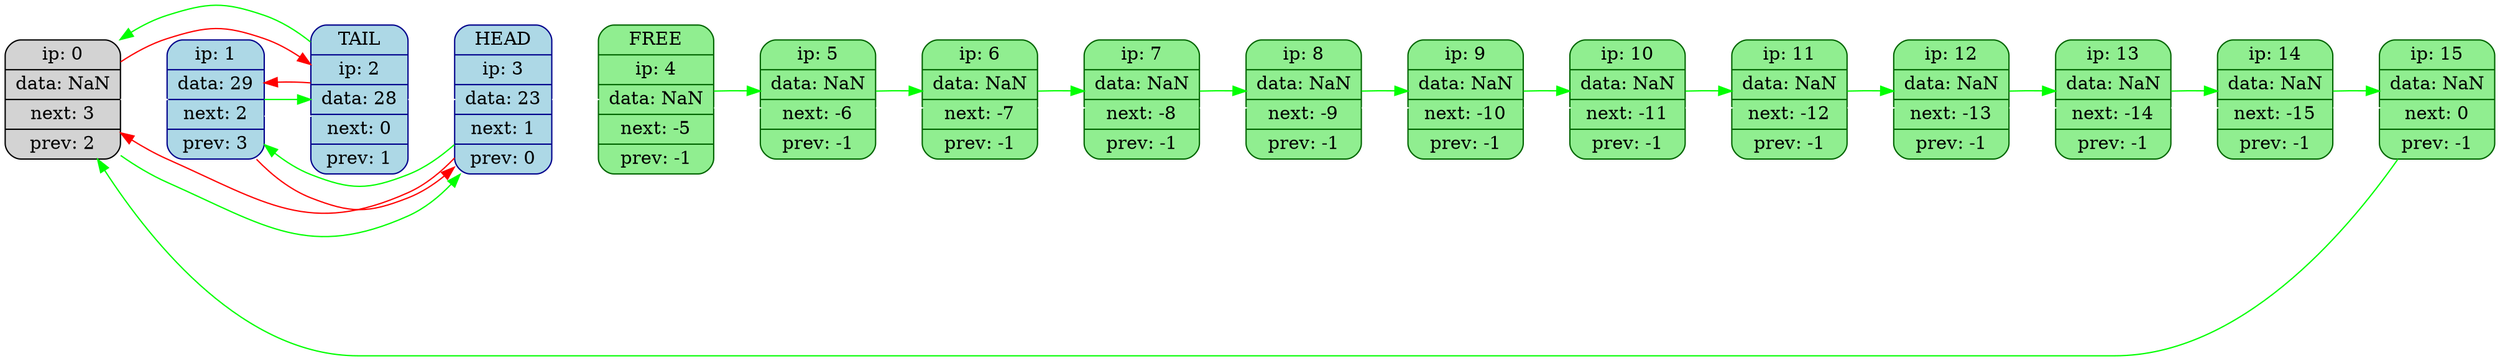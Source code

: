 digraph structs {
rankdir=LR;
node[color="black",fontsize=14];
edge[color="darkblue",fontcolor="yellow",fontsize=12];
0 [shape=Mrecord, style=filled, fillcolor="lightgray", color = black, label=" ip: 0 | data: NaN| next: 3| prev: 2" ];
1 [shape=Mrecord, style=filled, fillcolor="lightblue", color = darkblue, label=" ip: 1 | data: 29| next: 2| prev: 3" ];
2 [shape=Mrecord, style=filled, fillcolor="lightblue", color = darkblue, label=" TAIL | ip: 2 | data: 28| next: 0| prev: 1" ];
3 [shape=Mrecord, style=filled, fillcolor="lightblue", color = darkblue, label=" HEAD | ip: 3 | data: 23| next: 1| prev: 0" ];
4 [shape=Mrecord, style=filled, fillcolor="lightgreen", color = darkgreen, label=" FREE | ip: 4 | data: NaN| next: -5| prev: -1" ];
5 [shape=Mrecord, style=filled, fillcolor="lightgreen", color = darkgreen, label=" ip: 5 | data: NaN| next: -6| prev: -1" ];
6 [shape=Mrecord, style=filled, fillcolor="lightgreen", color = darkgreen, label=" ip: 6 | data: NaN| next: -7| prev: -1" ];
7 [shape=Mrecord, style=filled, fillcolor="lightgreen", color = darkgreen, label=" ip: 7 | data: NaN| next: -8| prev: -1" ];
8 [shape=Mrecord, style=filled, fillcolor="lightgreen", color = darkgreen, label=" ip: 8 | data: NaN| next: -9| prev: -1" ];
9 [shape=Mrecord, style=filled, fillcolor="lightgreen", color = darkgreen, label=" ip: 9 | data: NaN| next: -10| prev: -1" ];
10 [shape=Mrecord, style=filled, fillcolor="lightgreen", color = darkgreen, label=" ip: 10 | data: NaN| next: -11| prev: -1" ];
11 [shape=Mrecord, style=filled, fillcolor="lightgreen", color = darkgreen, label=" ip: 11 | data: NaN| next: -12| prev: -1" ];
12 [shape=Mrecord, style=filled, fillcolor="lightgreen", color = darkgreen, label=" ip: 12 | data: NaN| next: -13| prev: -1" ];
13 [shape=Mrecord, style=filled, fillcolor="lightgreen", color = darkgreen, label=" ip: 13 | data: NaN| next: -14| prev: -1" ];
14 [shape=Mrecord, style=filled, fillcolor="lightgreen", color = darkgreen, label=" ip: 14 | data: NaN| next: -15| prev: -1" ];
15 [shape=Mrecord, style=filled, fillcolor="lightgreen", color = darkgreen, label=" ip: 15 | data: NaN| next: 0| prev: -1" ];
0->1->2->3->4->5->6->7->8->9->10->11->12->13->14->15[weight = 993, color = "white"];
0 -> 2 [color = "red"];
0 -> 3 [color = "green"];
1 -> 3 [color = "red"];
1 -> 2 [color = "green"];
2 -> 1 [color = "red"];
2 -> 0 [color = "green"];
3 -> 0 [color = "red"];
3 -> 1 [color = "green"];
4 -> 5 [color = "green"];
5 -> 6 [color = "green"];
6 -> 7 [color = "green"];
7 -> 8 [color = "green"];
8 -> 9 [color = "green"];
9 -> 10 [color = "green"];
10 -> 11 [color = "green"];
11 -> 12 [color = "green"];
12 -> 13 [color = "green"];
13 -> 14 [color = "green"];
14 -> 15 [color = "green"];
15 -> 0 [color = "green"];
}